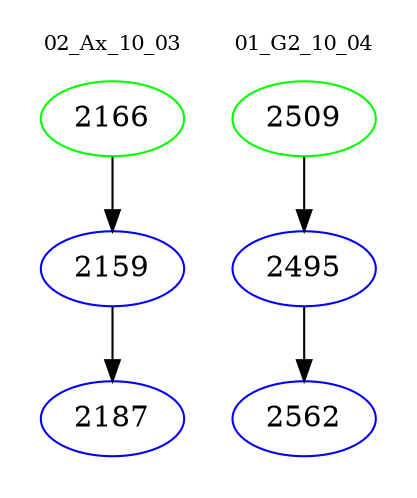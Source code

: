 digraph{
subgraph cluster_0 {
color = white
label = "02_Ax_10_03";
fontsize=10;
T0_2166 [label="2166", color="green"]
T0_2166 -> T0_2159 [color="black"]
T0_2159 [label="2159", color="blue"]
T0_2159 -> T0_2187 [color="black"]
T0_2187 [label="2187", color="blue"]
}
subgraph cluster_1 {
color = white
label = "01_G2_10_04";
fontsize=10;
T1_2509 [label="2509", color="green"]
T1_2509 -> T1_2495 [color="black"]
T1_2495 [label="2495", color="blue"]
T1_2495 -> T1_2562 [color="black"]
T1_2562 [label="2562", color="blue"]
}
}
